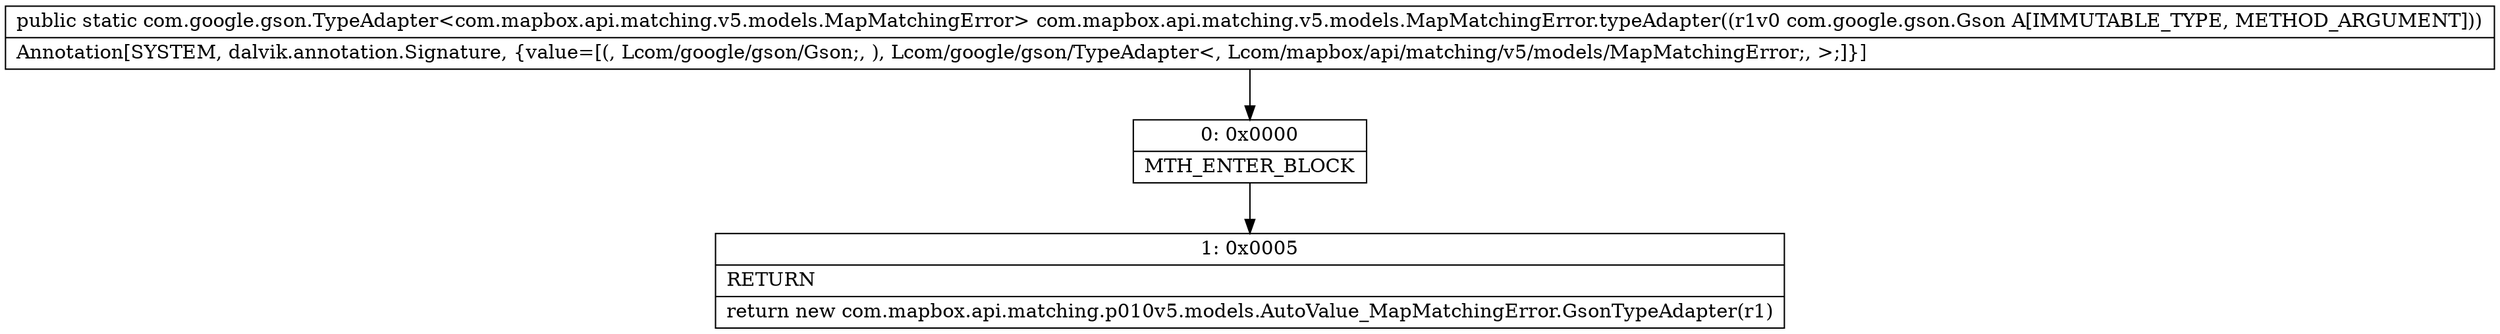 digraph "CFG forcom.mapbox.api.matching.v5.models.MapMatchingError.typeAdapter(Lcom\/google\/gson\/Gson;)Lcom\/google\/gson\/TypeAdapter;" {
Node_0 [shape=record,label="{0\:\ 0x0000|MTH_ENTER_BLOCK\l}"];
Node_1 [shape=record,label="{1\:\ 0x0005|RETURN\l|return new com.mapbox.api.matching.p010v5.models.AutoValue_MapMatchingError.GsonTypeAdapter(r1)\l}"];
MethodNode[shape=record,label="{public static com.google.gson.TypeAdapter\<com.mapbox.api.matching.v5.models.MapMatchingError\> com.mapbox.api.matching.v5.models.MapMatchingError.typeAdapter((r1v0 com.google.gson.Gson A[IMMUTABLE_TYPE, METHOD_ARGUMENT]))  | Annotation[SYSTEM, dalvik.annotation.Signature, \{value=[(, Lcom\/google\/gson\/Gson;, ), Lcom\/google\/gson\/TypeAdapter\<, Lcom\/mapbox\/api\/matching\/v5\/models\/MapMatchingError;, \>;]\}]\l}"];
MethodNode -> Node_0;
Node_0 -> Node_1;
}

